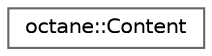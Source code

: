 digraph "Graphical Class Hierarchy"
{
 // LATEX_PDF_SIZE
  bgcolor="transparent";
  edge [fontname=Helvetica,fontsize=10,labelfontname=Helvetica,labelfontsize=10];
  node [fontname=Helvetica,fontsize=10,shape=box,height=0.2,width=0.4];
  rankdir="LR";
  Node0 [label="octane::Content",height=0.2,width=0.4,color="grey40", fillcolor="white", style="filled",URL="$structoctane_1_1_content.html",tooltip="Structure used as result for getContent, has data and ContentStatus."];
}
